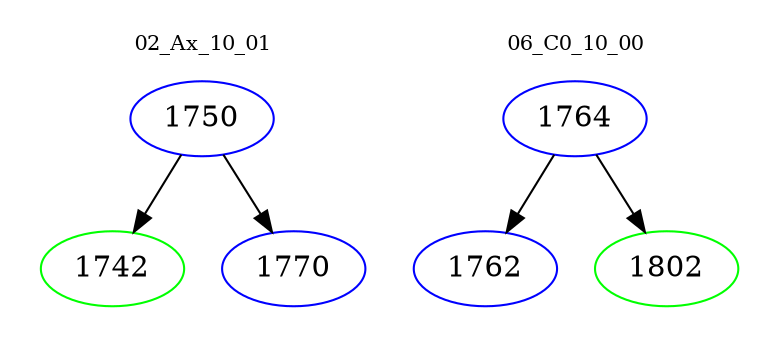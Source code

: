 digraph{
subgraph cluster_0 {
color = white
label = "02_Ax_10_01";
fontsize=10;
T0_1750 [label="1750", color="blue"]
T0_1750 -> T0_1742 [color="black"]
T0_1742 [label="1742", color="green"]
T0_1750 -> T0_1770 [color="black"]
T0_1770 [label="1770", color="blue"]
}
subgraph cluster_1 {
color = white
label = "06_C0_10_00";
fontsize=10;
T1_1764 [label="1764", color="blue"]
T1_1764 -> T1_1762 [color="black"]
T1_1762 [label="1762", color="blue"]
T1_1764 -> T1_1802 [color="black"]
T1_1802 [label="1802", color="green"]
}
}
